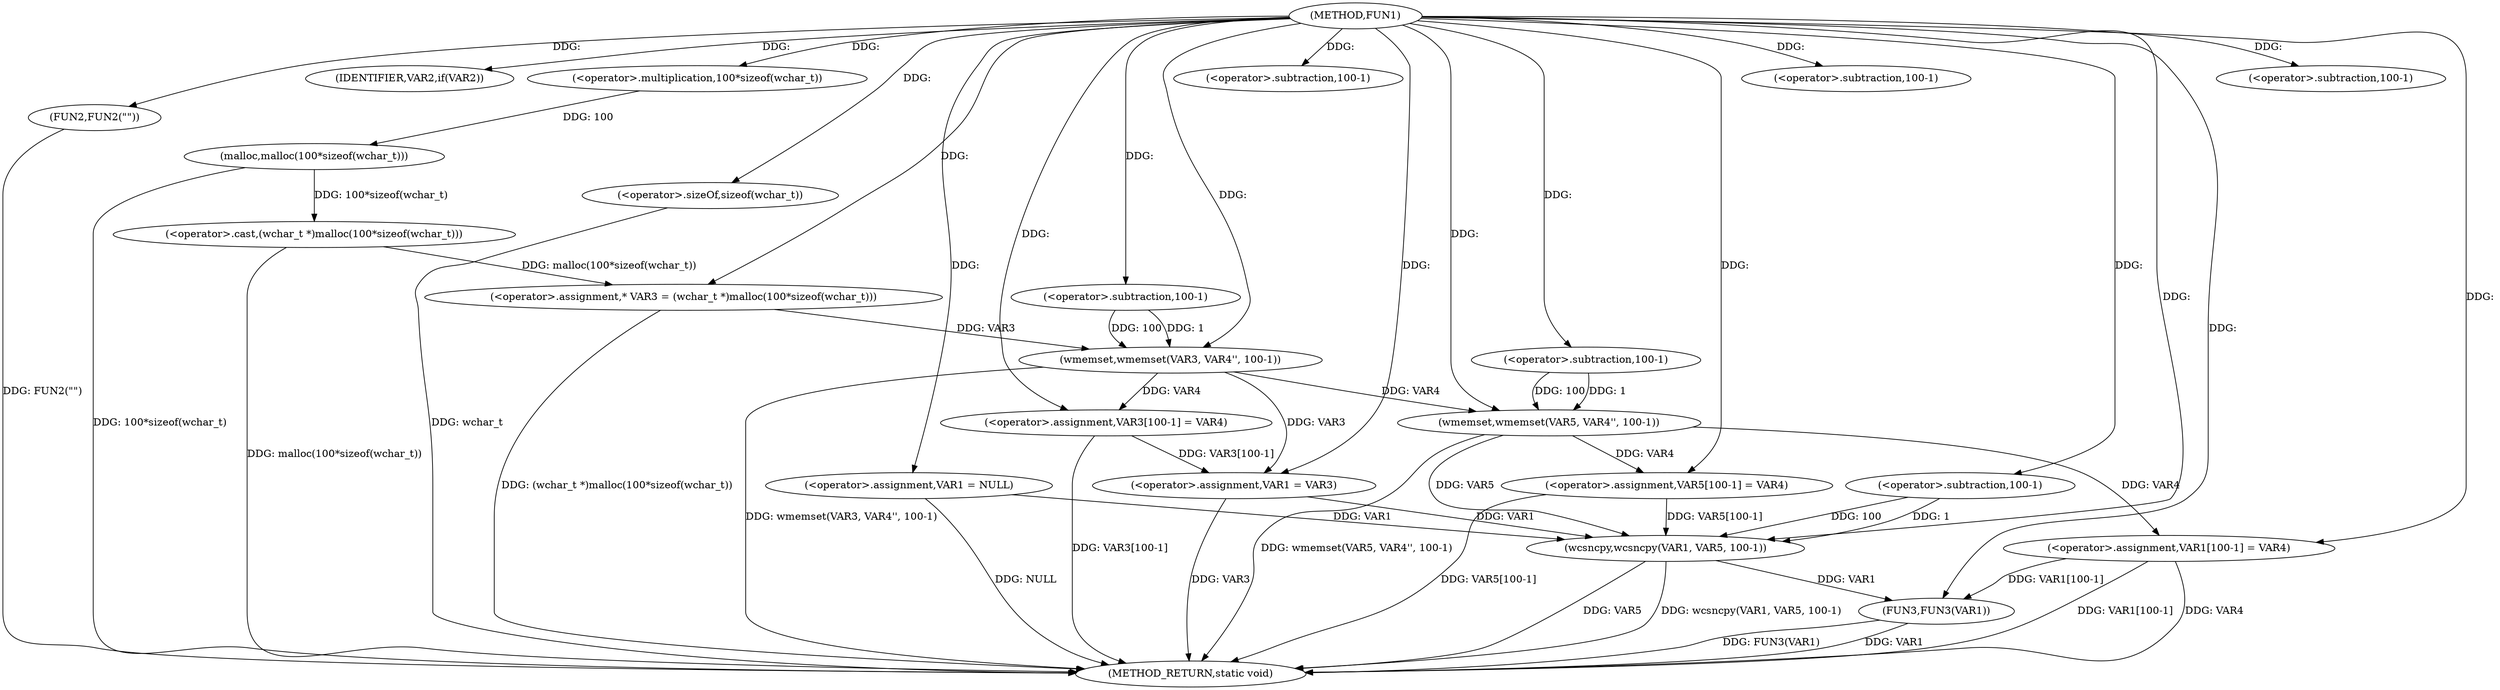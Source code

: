 digraph FUN1 {  
"1000100" [label = "(METHOD,FUN1)" ]
"1000170" [label = "(METHOD_RETURN,static void)" ]
"1000103" [label = "(<operator>.assignment,VAR1 = NULL)" ]
"1000107" [label = "(IDENTIFIER,VAR2,if(VAR2))" ]
"1000109" [label = "(FUN2,FUN2(\"\"))" ]
"1000115" [label = "(<operator>.assignment,* VAR3 = (wchar_t *)malloc(100*sizeof(wchar_t)))" ]
"1000117" [label = "(<operator>.cast,(wchar_t *)malloc(100*sizeof(wchar_t)))" ]
"1000119" [label = "(malloc,malloc(100*sizeof(wchar_t)))" ]
"1000120" [label = "(<operator>.multiplication,100*sizeof(wchar_t))" ]
"1000122" [label = "(<operator>.sizeOf,sizeof(wchar_t))" ]
"1000124" [label = "(wmemset,wmemset(VAR3, VAR4'', 100-1))" ]
"1000127" [label = "(<operator>.subtraction,100-1)" ]
"1000130" [label = "(<operator>.assignment,VAR3[100-1] = VAR4)" ]
"1000133" [label = "(<operator>.subtraction,100-1)" ]
"1000137" [label = "(<operator>.assignment,VAR1 = VAR3)" ]
"1000142" [label = "(wmemset,wmemset(VAR5, VAR4'', 100-1))" ]
"1000145" [label = "(<operator>.subtraction,100-1)" ]
"1000148" [label = "(<operator>.assignment,VAR5[100-1] = VAR4)" ]
"1000151" [label = "(<operator>.subtraction,100-1)" ]
"1000155" [label = "(wcsncpy,wcsncpy(VAR1, VAR5, 100-1))" ]
"1000158" [label = "(<operator>.subtraction,100-1)" ]
"1000161" [label = "(<operator>.assignment,VAR1[100-1] = VAR4)" ]
"1000164" [label = "(<operator>.subtraction,100-1)" ]
"1000168" [label = "(FUN3,FUN3(VAR1))" ]
  "1000115" -> "1000170"  [ label = "DDG: (wchar_t *)malloc(100*sizeof(wchar_t))"] 
  "1000142" -> "1000170"  [ label = "DDG: wmemset(VAR5, VAR4'', 100-1)"] 
  "1000168" -> "1000170"  [ label = "DDG: VAR1"] 
  "1000155" -> "1000170"  [ label = "DDG: VAR5"] 
  "1000103" -> "1000170"  [ label = "DDG: NULL"] 
  "1000119" -> "1000170"  [ label = "DDG: 100*sizeof(wchar_t)"] 
  "1000117" -> "1000170"  [ label = "DDG: malloc(100*sizeof(wchar_t))"] 
  "1000161" -> "1000170"  [ label = "DDG: VAR1[100-1]"] 
  "1000168" -> "1000170"  [ label = "DDG: FUN3(VAR1)"] 
  "1000122" -> "1000170"  [ label = "DDG: wchar_t"] 
  "1000137" -> "1000170"  [ label = "DDG: VAR3"] 
  "1000155" -> "1000170"  [ label = "DDG: wcsncpy(VAR1, VAR5, 100-1)"] 
  "1000161" -> "1000170"  [ label = "DDG: VAR4"] 
  "1000148" -> "1000170"  [ label = "DDG: VAR5[100-1]"] 
  "1000109" -> "1000170"  [ label = "DDG: FUN2(\"\")"] 
  "1000130" -> "1000170"  [ label = "DDG: VAR3[100-1]"] 
  "1000124" -> "1000170"  [ label = "DDG: wmemset(VAR3, VAR4'', 100-1)"] 
  "1000100" -> "1000103"  [ label = "DDG: "] 
  "1000100" -> "1000107"  [ label = "DDG: "] 
  "1000100" -> "1000109"  [ label = "DDG: "] 
  "1000117" -> "1000115"  [ label = "DDG: malloc(100*sizeof(wchar_t))"] 
  "1000100" -> "1000115"  [ label = "DDG: "] 
  "1000119" -> "1000117"  [ label = "DDG: 100*sizeof(wchar_t)"] 
  "1000120" -> "1000119"  [ label = "DDG: 100"] 
  "1000100" -> "1000120"  [ label = "DDG: "] 
  "1000100" -> "1000122"  [ label = "DDG: "] 
  "1000115" -> "1000124"  [ label = "DDG: VAR3"] 
  "1000100" -> "1000124"  [ label = "DDG: "] 
  "1000127" -> "1000124"  [ label = "DDG: 100"] 
  "1000127" -> "1000124"  [ label = "DDG: 1"] 
  "1000100" -> "1000127"  [ label = "DDG: "] 
  "1000124" -> "1000130"  [ label = "DDG: VAR4"] 
  "1000100" -> "1000130"  [ label = "DDG: "] 
  "1000100" -> "1000133"  [ label = "DDG: "] 
  "1000124" -> "1000137"  [ label = "DDG: VAR3"] 
  "1000130" -> "1000137"  [ label = "DDG: VAR3[100-1]"] 
  "1000100" -> "1000137"  [ label = "DDG: "] 
  "1000100" -> "1000142"  [ label = "DDG: "] 
  "1000124" -> "1000142"  [ label = "DDG: VAR4"] 
  "1000145" -> "1000142"  [ label = "DDG: 100"] 
  "1000145" -> "1000142"  [ label = "DDG: 1"] 
  "1000100" -> "1000145"  [ label = "DDG: "] 
  "1000142" -> "1000148"  [ label = "DDG: VAR4"] 
  "1000100" -> "1000148"  [ label = "DDG: "] 
  "1000100" -> "1000151"  [ label = "DDG: "] 
  "1000103" -> "1000155"  [ label = "DDG: VAR1"] 
  "1000137" -> "1000155"  [ label = "DDG: VAR1"] 
  "1000100" -> "1000155"  [ label = "DDG: "] 
  "1000148" -> "1000155"  [ label = "DDG: VAR5[100-1]"] 
  "1000142" -> "1000155"  [ label = "DDG: VAR5"] 
  "1000158" -> "1000155"  [ label = "DDG: 100"] 
  "1000158" -> "1000155"  [ label = "DDG: 1"] 
  "1000100" -> "1000158"  [ label = "DDG: "] 
  "1000100" -> "1000161"  [ label = "DDG: "] 
  "1000142" -> "1000161"  [ label = "DDG: VAR4"] 
  "1000100" -> "1000164"  [ label = "DDG: "] 
  "1000155" -> "1000168"  [ label = "DDG: VAR1"] 
  "1000161" -> "1000168"  [ label = "DDG: VAR1[100-1]"] 
  "1000100" -> "1000168"  [ label = "DDG: "] 
}
